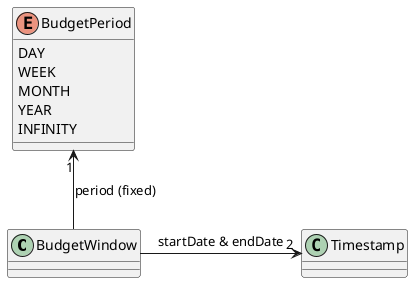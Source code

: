 @startuml

class BudgetWindow {
}

class Timestamp

enum BudgetPeriod {
DAY
WEEK
MONTH
YEAR
INFINITY
}

BudgetWindow -right-> "2" Timestamp : startDate & endDate
BudgetWindow -up-> "1" BudgetPeriod : period (fixed)

@enduml
